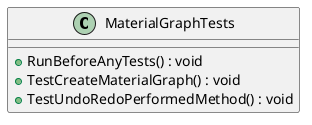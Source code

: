 @startuml
class MaterialGraphTests {
    + RunBeforeAnyTests() : void
    + TestCreateMaterialGraph() : void
    + TestUndoRedoPerformedMethod() : void
}
@enduml
